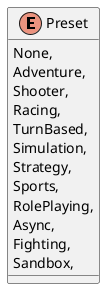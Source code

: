 @startuml
enum Preset {
    None,
    Adventure,
    Shooter,
    Racing,
    TurnBased,
    Simulation,
    Strategy,
    Sports,
    RolePlaying,
    Async,
    Fighting,
    Sandbox,
}
@enduml
